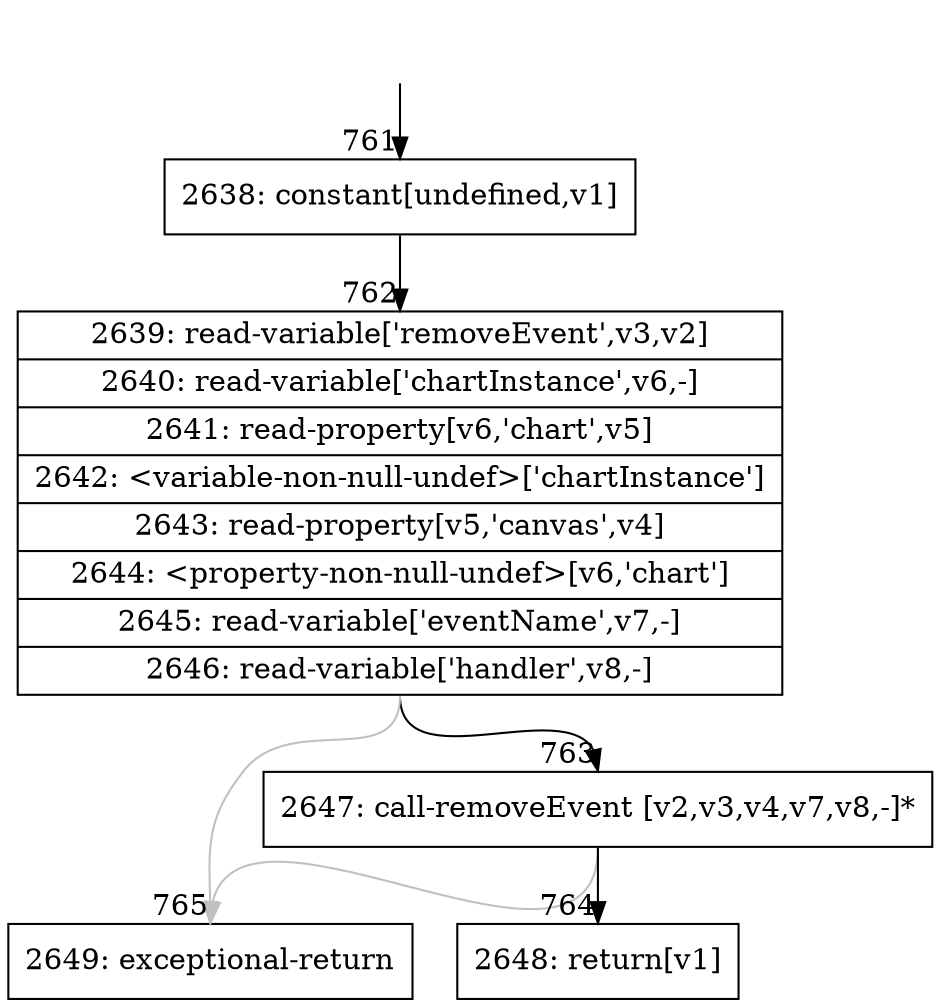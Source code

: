 digraph {
rankdir="TD"
BB_entry84[shape=none,label=""];
BB_entry84 -> BB761 [tailport=s, headport=n, headlabel="    761"]
BB761 [shape=record label="{2638: constant[undefined,v1]}" ] 
BB761 -> BB762 [tailport=s, headport=n, headlabel="      762"]
BB762 [shape=record label="{2639: read-variable['removeEvent',v3,v2]|2640: read-variable['chartInstance',v6,-]|2641: read-property[v6,'chart',v5]|2642: \<variable-non-null-undef\>['chartInstance']|2643: read-property[v5,'canvas',v4]|2644: \<property-non-null-undef\>[v6,'chart']|2645: read-variable['eventName',v7,-]|2646: read-variable['handler',v8,-]}" ] 
BB762 -> BB763 [tailport=s, headport=n, headlabel="      763"]
BB762 -> BB765 [tailport=s, headport=n, color=gray, headlabel="      765"]
BB763 [shape=record label="{2647: call-removeEvent [v2,v3,v4,v7,v8,-]*}" ] 
BB763 -> BB764 [tailport=s, headport=n, headlabel="      764"]
BB763 -> BB765 [tailport=s, headport=n, color=gray]
BB764 [shape=record label="{2648: return[v1]}" ] 
BB765 [shape=record label="{2649: exceptional-return}" ] 
//#$~ 761
}
